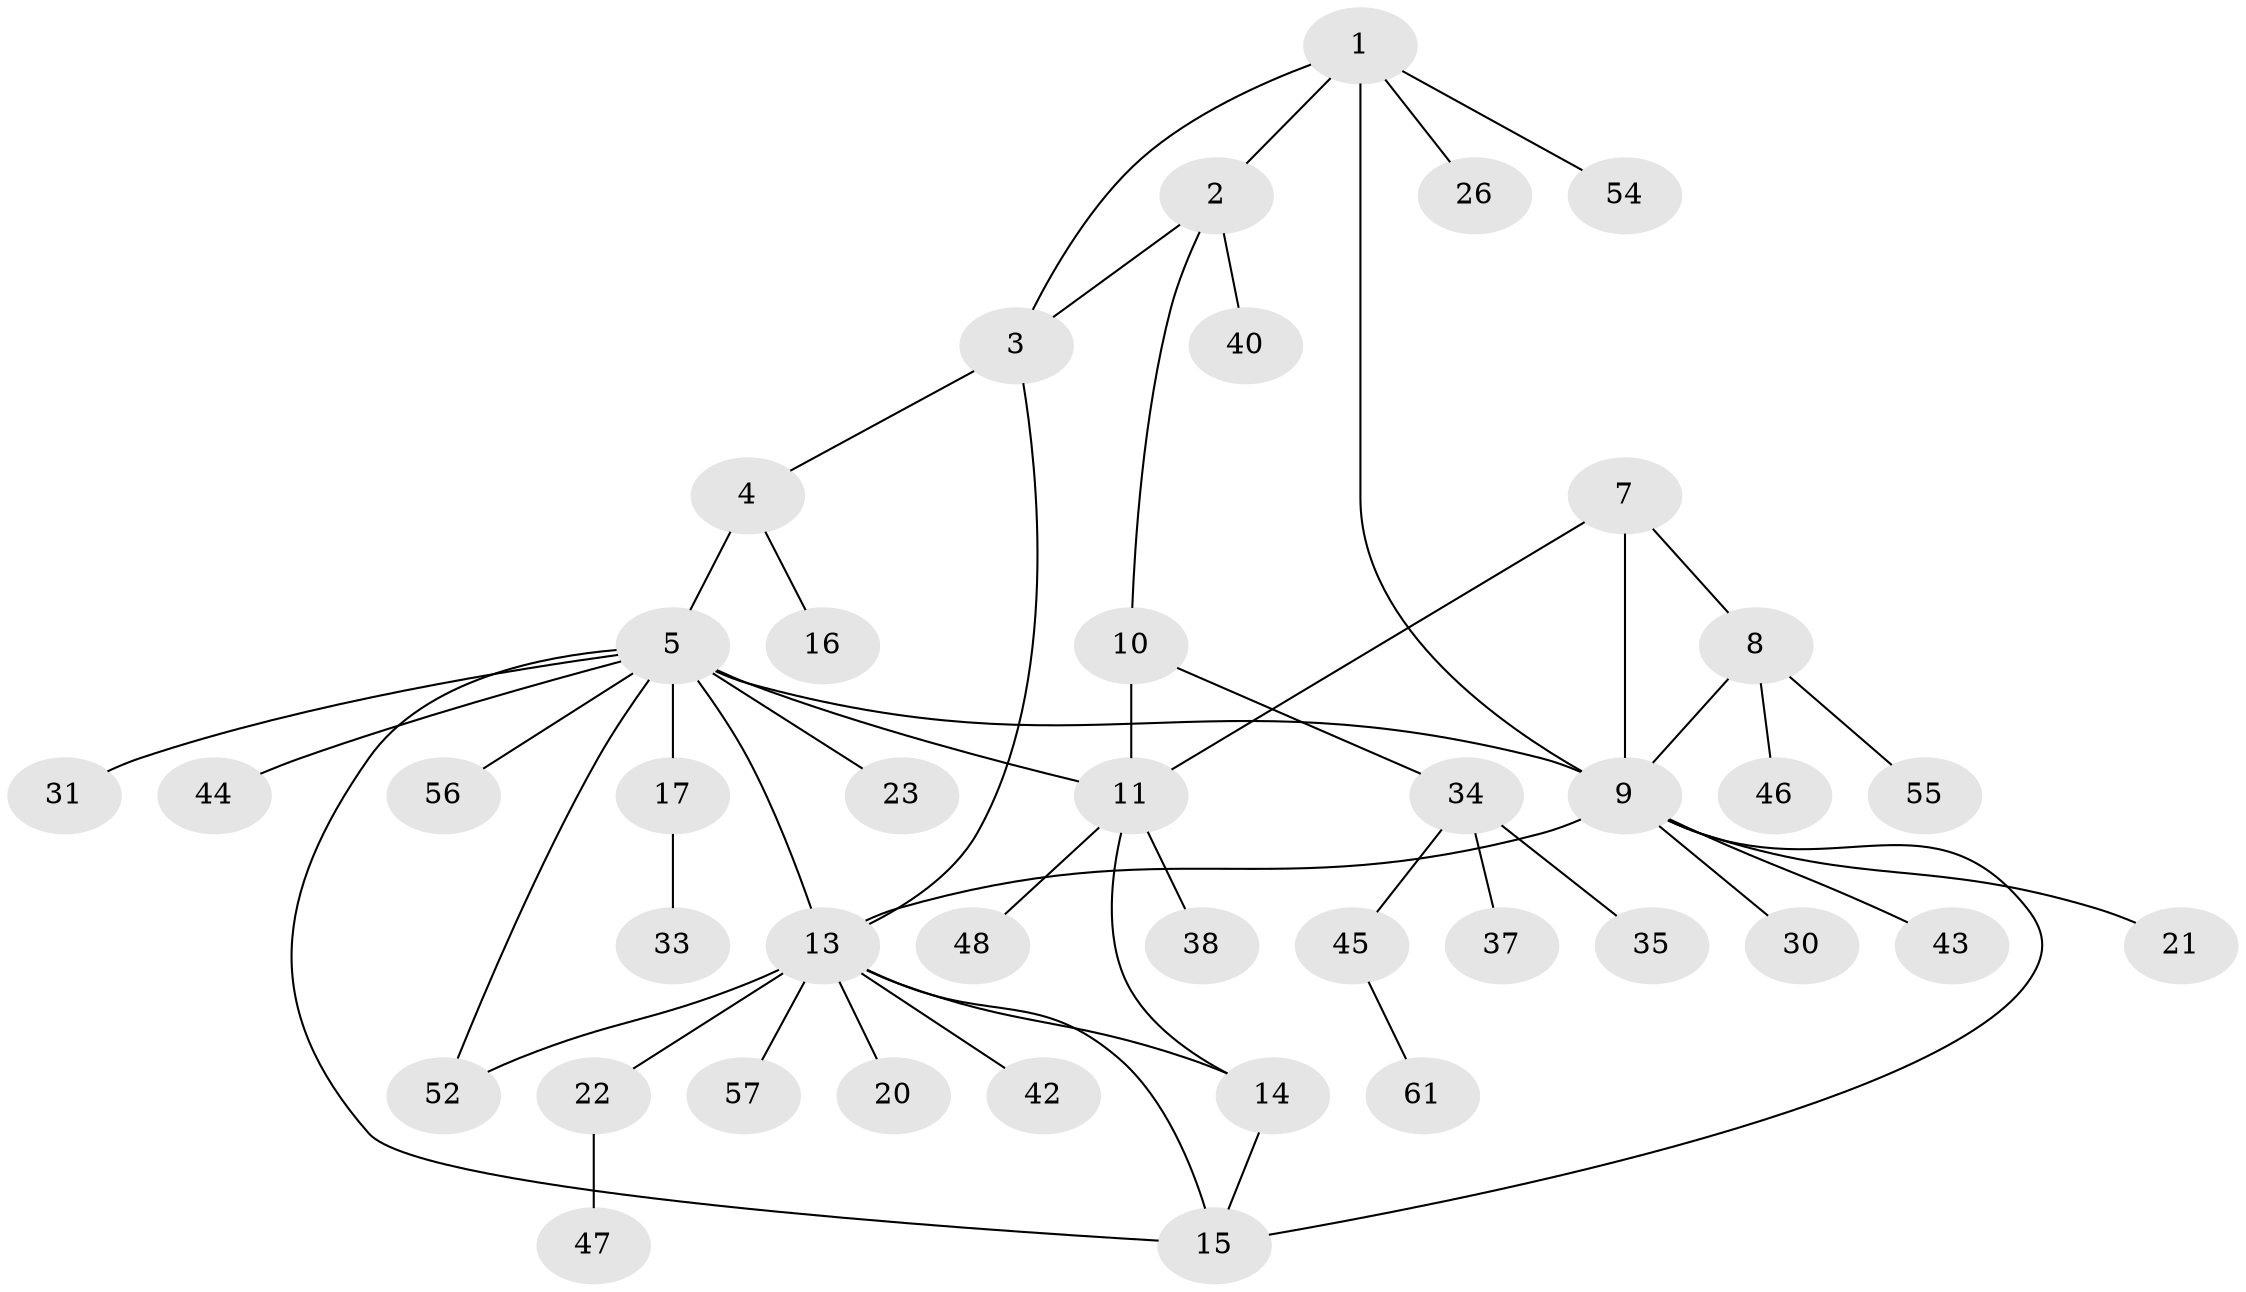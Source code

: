 // original degree distribution, {6: 0.01639344262295082, 5: 0.11475409836065574, 7: 0.03278688524590164, 3: 0.08196721311475409, 10: 0.01639344262295082, 4: 0.04918032786885246, 9: 0.01639344262295082, 2: 0.09836065573770492, 1: 0.5737704918032787}
// Generated by graph-tools (version 1.1) at 2025/42/03/06/25 10:42:12]
// undirected, 41 vertices, 52 edges
graph export_dot {
graph [start="1"]
  node [color=gray90,style=filled];
  1 [super="+28"];
  2 [super="+49"];
  3 [super="+29"];
  4 [super="+32"];
  5 [super="+6"];
  7;
  8 [super="+59"];
  9 [super="+25"];
  10 [super="+58"];
  11 [super="+12"];
  13 [super="+19"];
  14 [super="+41"];
  15 [super="+27"];
  16 [super="+24"];
  17 [super="+18"];
  20;
  21;
  22 [super="+51"];
  23;
  26 [super="+36"];
  30;
  31 [super="+60"];
  33;
  34 [super="+39"];
  35;
  37;
  38;
  40;
  42;
  43;
  44;
  45 [super="+50"];
  46 [super="+53"];
  47;
  48;
  52;
  54;
  55;
  56;
  57;
  61;
  1 -- 2;
  1 -- 3;
  1 -- 9;
  1 -- 26;
  1 -- 54;
  2 -- 3;
  2 -- 10;
  2 -- 40;
  3 -- 4;
  3 -- 13;
  4 -- 5 [weight=2];
  4 -- 16;
  5 -- 11;
  5 -- 13;
  5 -- 17;
  5 -- 31;
  5 -- 52;
  5 -- 23;
  5 -- 56;
  5 -- 9;
  5 -- 44;
  5 -- 15;
  7 -- 8;
  7 -- 9;
  7 -- 11;
  8 -- 9;
  8 -- 46;
  8 -- 55;
  9 -- 15;
  9 -- 21;
  9 -- 30;
  9 -- 43;
  9 -- 13;
  10 -- 11 [weight=2];
  10 -- 34;
  11 -- 14;
  11 -- 48;
  11 -- 38;
  13 -- 14;
  13 -- 15;
  13 -- 20;
  13 -- 22;
  13 -- 52;
  13 -- 57;
  13 -- 42;
  14 -- 15;
  17 -- 33;
  22 -- 47;
  34 -- 35;
  34 -- 37;
  34 -- 45;
  45 -- 61;
}
